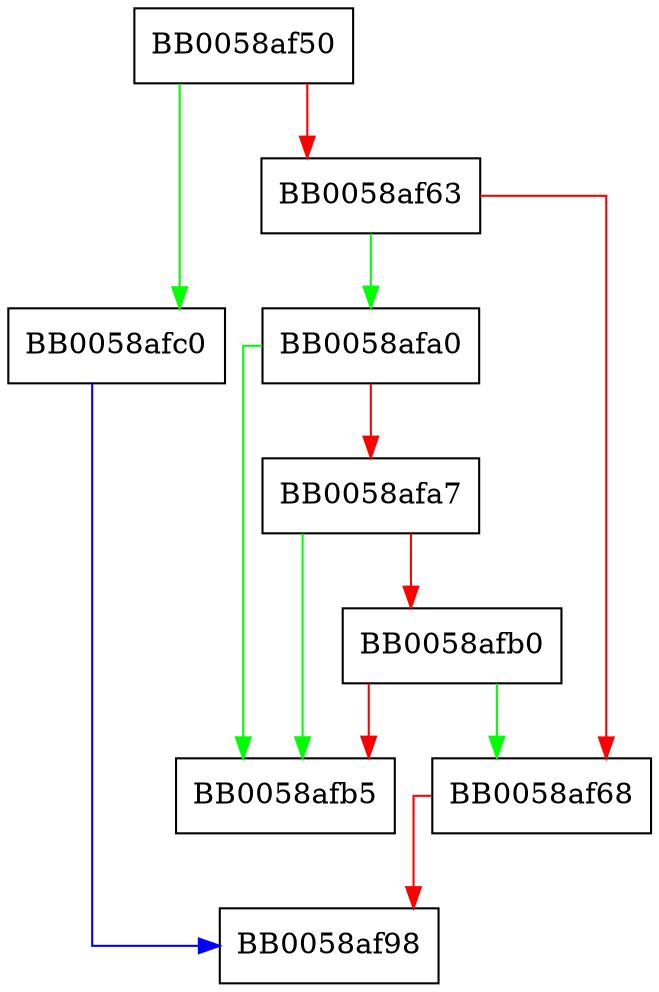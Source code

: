 digraph EC_POINT_invert {
  node [shape="box"];
  graph [splines=ortho];
  BB0058af50 -> BB0058afc0 [color="green"];
  BB0058af50 -> BB0058af63 [color="red"];
  BB0058af63 -> BB0058afa0 [color="green"];
  BB0058af63 -> BB0058af68 [color="red"];
  BB0058af68 -> BB0058af98 [color="red"];
  BB0058afa0 -> BB0058afb5 [color="green"];
  BB0058afa0 -> BB0058afa7 [color="red"];
  BB0058afa7 -> BB0058afb5 [color="green"];
  BB0058afa7 -> BB0058afb0 [color="red"];
  BB0058afb0 -> BB0058af68 [color="green"];
  BB0058afb0 -> BB0058afb5 [color="red"];
  BB0058afc0 -> BB0058af98 [color="blue"];
}